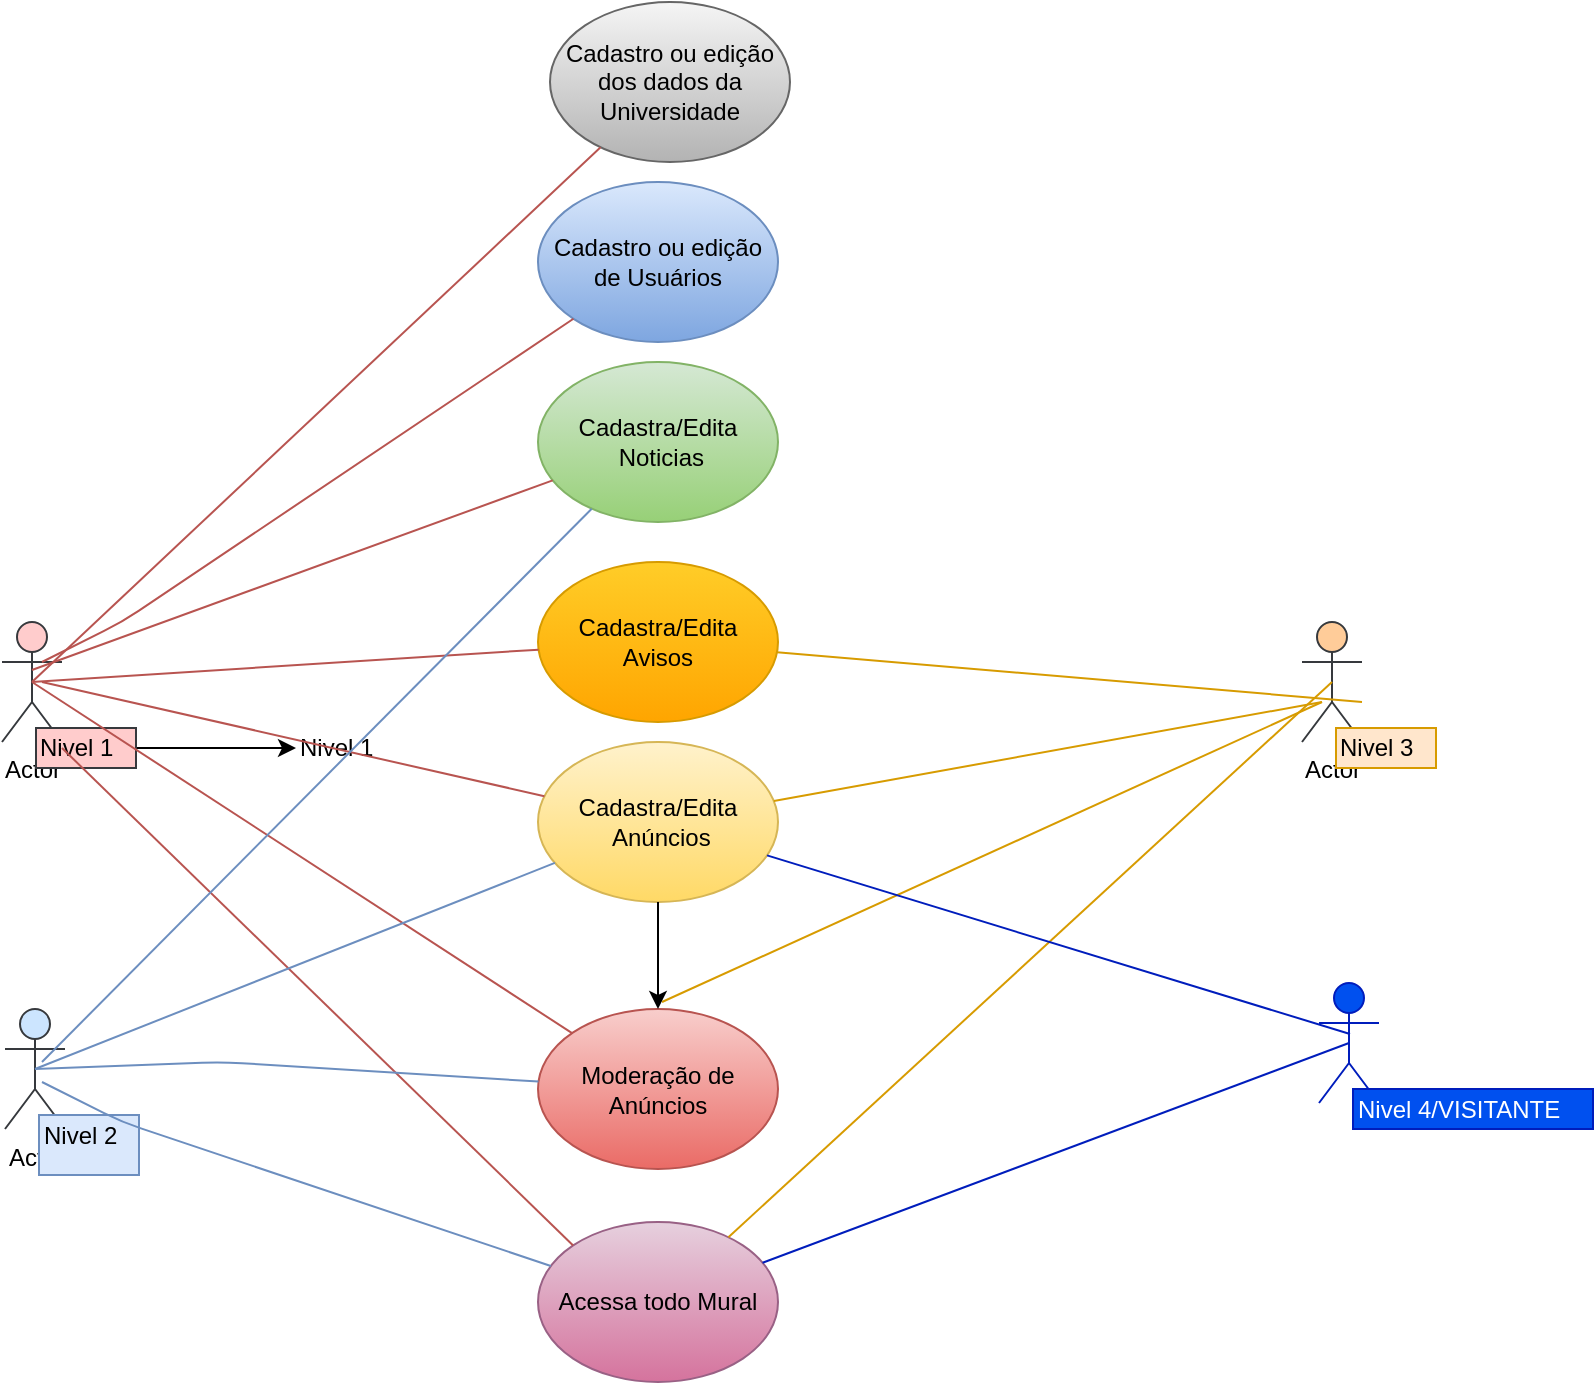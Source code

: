 <mxfile version="12.0.2" type="device" pages="1"><diagram name="Page-1" id="e7e014a7-5840-1c2e-5031-d8a46d1fe8dd"><mxGraphModel dx="928" dy="600" grid="1" gridSize="10" guides="1" tooltips="1" connect="1" arrows="1" fold="1" page="1" pageScale="1" pageWidth="1169" pageHeight="826" background="#ffffff" math="0" shadow="0"><root><mxCell id="0"/><mxCell id="1" parent="0"/><mxCell id="uCzABKuGwMvZBROoTV1M-41" value="Acessa todo Mural&lt;br&gt;" style="ellipse;whiteSpace=wrap;html=1;gradientColor=#d5739d;fillColor=#e6d0de;strokeColor=#996185;" vertex="1" parent="1"><mxGeometry x="518" y="690" width="120" height="80" as="geometry"/></mxCell><mxCell id="uCzABKuGwMvZBROoTV1M-42" value="Cadastra/Edita&lt;br&gt;&amp;nbsp;Noticias" style="ellipse;whiteSpace=wrap;html=1;gradientColor=#97d077;fillColor=#d5e8d4;strokeColor=#82b366;" vertex="1" parent="1"><mxGeometry x="518" y="260" width="120" height="80" as="geometry"/></mxCell><mxCell id="uCzABKuGwMvZBROoTV1M-44" value="Cadastra/Edita&lt;br&gt;Avisos" style="ellipse;whiteSpace=wrap;html=1;gradientColor=#ffa500;fillColor=#ffcd28;strokeColor=#d79b00;" vertex="1" parent="1"><mxGeometry x="518" y="360" width="120" height="80" as="geometry"/></mxCell><mxCell id="uCzABKuGwMvZBROoTV1M-45" value="Cadastro ou edição de Usuários" style="ellipse;whiteSpace=wrap;html=1;gradientColor=#7ea6e0;fillColor=#dae8fc;strokeColor=#6c8ebf;" vertex="1" parent="1"><mxGeometry x="518" y="170" width="120" height="80" as="geometry"/></mxCell><mxCell id="uCzABKuGwMvZBROoTV1M-46" value="Cadastra/Edita&lt;br&gt;&amp;nbsp;Anúncios" style="ellipse;whiteSpace=wrap;html=1;gradientColor=#ffd966;fillColor=#fff2cc;strokeColor=#d6b656;" vertex="1" parent="1"><mxGeometry x="518" y="450" width="120" height="80" as="geometry"/></mxCell><mxCell id="uCzABKuGwMvZBROoTV1M-49" value="Actor" style="shape=umlActor;verticalLabelPosition=bottom;labelBackgroundColor=#ffffff;verticalAlign=top;html=1;outlineConnect=0;fillColor=#ffcccc;strokeColor=#36393d;" vertex="1" parent="1"><mxGeometry x="250" y="390" width="30" height="60" as="geometry"/></mxCell><mxCell id="uCzABKuGwMvZBROoTV1M-87" value="" style="edgeStyle=orthogonalEdgeStyle;rounded=0;orthogonalLoop=1;jettySize=auto;html=1;" edge="1" parent="1" source="uCzABKuGwMvZBROoTV1M-50" target="uCzABKuGwMvZBROoTV1M-86"><mxGeometry relative="1" as="geometry"/></mxCell><mxCell id="uCzABKuGwMvZBROoTV1M-50" value="Nivel 1&lt;br&gt;" style="text;html=1;resizable=0;points=[];autosize=1;align=left;verticalAlign=top;spacingTop=-4;fillColor=#ffcccc;strokeColor=#36393d;" vertex="1" parent="1"><mxGeometry x="267" y="443" width="50" height="20" as="geometry"/></mxCell><mxCell id="uCzABKuGwMvZBROoTV1M-86" value="Nivel 1&lt;br&gt;" style="text;html=1;resizable=0;points=[];autosize=1;align=left;verticalAlign=top;spacingTop=-4;" vertex="1" parent="1"><mxGeometry x="397" y="443" width="50" height="20" as="geometry"/></mxCell><mxCell id="uCzABKuGwMvZBROoTV1M-54" value="Actor" style="shape=umlActor;verticalLabelPosition=bottom;labelBackgroundColor=#ffffff;verticalAlign=top;html=1;outlineConnect=0;fillColor=#cce5ff;strokeColor=#36393d;" vertex="1" parent="1"><mxGeometry x="251.5" y="583.5" width="30" height="60" as="geometry"/></mxCell><mxCell id="uCzABKuGwMvZBROoTV1M-55" value="Nivel 2&lt;br&gt;&lt;span style=&quot;font-family: &amp;#34;helvetica&amp;#34; , &amp;#34;arial&amp;#34; , sans-serif ; font-size: 0px&quot;&gt;%3CmxGraphModel%3E%3Croot%3E%3CmxCell%20id%3D%220%22%2F%3E%3CmxCell%20id%3D%221%22%20parent%3D%220%22%2F%3E%3CmxCell%20id%3D%222%22%20value%3D%22Actor%22%20style%3D%22shape%3DumlActor%3BverticalLabelPosition%3Dbottom%3BlabelBackgroundColor%3D%23ffffff%3BverticalAlign%3Dtop%3Bhtml%3D1%3BoutlineConnect%3D0%3B%22%20vertex%3D%221%22%20parent%3D%221%22%3E%3CmxGeometry%20x%3D%22250%22%20y%3D%22390%22%20width%3D%2230%22%20height%3D%2260%22%20as%3D%22geometry%22%2F%3E%3C%2FmxCell%3E%3CmxCell%20id%3D%223%22%20value%3D%22Nivel%201%26lt%3Bbr%26gt%3B%22%20style%3D%22text%3Bhtml%3D1%3Bresizable%3D0%3Bpoints%3D%5B%5D%3Bautosize%3D1%3Balign%3Dleft%3BverticalAlign%3Dtop%3BspacingTop%3D-4%3B%22%20vertex%3D%221%22%20parent%3D%221%22%3E%3CmxGeometry%20x%3D%22267%22%20y%3D%22443%22%20width%3D%2250%22%20height%3D%2220%22%20as%3D%22geometry%22%2F%3E%3C%2FmxCell%3E%3C%2Froot%3E%3C%2FmxGraphModel%3E&lt;/span&gt;" style="text;html=1;resizable=0;points=[];autosize=1;align=left;verticalAlign=top;spacingTop=-4;fillColor=#dae8fc;strokeColor=#6c8ebf;" vertex="1" parent="1"><mxGeometry x="268.5" y="636.5" width="50" height="30" as="geometry"/></mxCell><mxCell id="uCzABKuGwMvZBROoTV1M-56" value="Actor" style="shape=umlActor;verticalLabelPosition=bottom;labelBackgroundColor=#ffffff;verticalAlign=top;html=1;outlineConnect=0;fillColor=#ffcc99;strokeColor=#36393d;" vertex="1" parent="1"><mxGeometry x="900" y="390" width="30" height="60" as="geometry"/></mxCell><mxCell id="uCzABKuGwMvZBROoTV1M-57" value="Nivel 3&lt;br&gt;" style="text;html=1;resizable=0;points=[];autosize=1;align=left;verticalAlign=top;spacingTop=-4;fillColor=#ffe6cc;strokeColor=#d79b00;" vertex="1" parent="1"><mxGeometry x="917" y="443" width="50" height="20" as="geometry"/></mxCell><mxCell id="uCzABKuGwMvZBROoTV1M-60" value="Actor" style="shape=umlActor;verticalLabelPosition=bottom;labelBackgroundColor=#ffffff;verticalAlign=top;html=1;outlineConnect=0;fillColor=#0050ef;strokeColor=#001DBC;fontColor=#ffffff;" vertex="1" parent="1"><mxGeometry x="908.5" y="570.5" width="30" height="60" as="geometry"/></mxCell><mxCell id="uCzABKuGwMvZBROoTV1M-61" value="Nivel 4/VISITANTE&lt;br&gt;" style="text;html=1;resizable=0;points=[];autosize=1;align=left;verticalAlign=top;spacingTop=-4;fillColor=#0050ef;strokeColor=#001DBC;fontColor=#ffffff;" vertex="1" parent="1"><mxGeometry x="925.5" y="623.5" width="120" height="20" as="geometry"/></mxCell><mxCell id="uCzABKuGwMvZBROoTV1M-64" value="" style="endArrow=none;html=1;entryX=0;entryY=0;entryDx=0;entryDy=0;fillColor=#f8cecc;strokeColor=#b85450;" edge="1" parent="1" target="uCzABKuGwMvZBROoTV1M-41"><mxGeometry width="50" height="50" relative="1" as="geometry"><mxPoint x="280" y="453" as="sourcePoint"/><mxPoint x="330" y="403" as="targetPoint"/><Array as="points"/></mxGeometry></mxCell><mxCell id="uCzABKuGwMvZBROoTV1M-65" value="" style="endArrow=none;html=1;fillColor=#f8cecc;strokeColor=#b85450;" edge="1" parent="1" target="uCzABKuGwMvZBROoTV1M-45"><mxGeometry width="50" height="50" relative="1" as="geometry"><mxPoint x="270" y="410" as="sourcePoint"/><mxPoint x="360" y="413" as="targetPoint"/><Array as="points"><mxPoint x="310" y="390"/></Array></mxGeometry></mxCell><mxCell id="uCzABKuGwMvZBROoTV1M-66" value="" style="endArrow=none;html=1;fillColor=#f8cecc;strokeColor=#b85450;" edge="1" parent="1" target="uCzABKuGwMvZBROoTV1M-42"><mxGeometry width="50" height="50" relative="1" as="geometry"><mxPoint x="265" y="414" as="sourcePoint"/><mxPoint x="300" y="690" as="targetPoint"/></mxGeometry></mxCell><mxCell id="uCzABKuGwMvZBROoTV1M-67" value="" style="endArrow=none;html=1;fillColor=#f8cecc;strokeColor=#b85450;exitX=0.5;exitY=0.5;exitDx=0;exitDy=0;exitPerimeter=0;" edge="1" parent="1" source="uCzABKuGwMvZBROoTV1M-49" target="uCzABKuGwMvZBROoTV1M-44"><mxGeometry width="50" height="50" relative="1" as="geometry"><mxPoint x="270" y="440" as="sourcePoint"/><mxPoint x="300" y="690" as="targetPoint"/></mxGeometry></mxCell><mxCell id="uCzABKuGwMvZBROoTV1M-68" value="" style="endArrow=none;html=1;fillColor=#f8cecc;strokeColor=#b85450;" edge="1" parent="1" target="uCzABKuGwMvZBROoTV1M-46"><mxGeometry width="50" height="50" relative="1" as="geometry"><mxPoint x="270" y="420" as="sourcePoint"/><mxPoint x="300" y="690" as="targetPoint"/></mxGeometry></mxCell><mxCell id="uCzABKuGwMvZBROoTV1M-69" value="Cadastro ou edição dos dados da Universidade" style="ellipse;whiteSpace=wrap;html=1;gradientColor=#b3b3b3;fillColor=#f5f5f5;strokeColor=#666666;" vertex="1" parent="1"><mxGeometry x="524" y="80" width="120" height="80" as="geometry"/></mxCell><mxCell id="uCzABKuGwMvZBROoTV1M-70" value="" style="endArrow=none;html=1;entryX=0.5;entryY=0.5;entryDx=0;entryDy=0;entryPerimeter=0;fillColor=#f8cecc;strokeColor=#b85450;" edge="1" parent="1" source="uCzABKuGwMvZBROoTV1M-69" target="uCzABKuGwMvZBROoTV1M-49"><mxGeometry width="50" height="50" relative="1" as="geometry"><mxPoint x="250" y="740" as="sourcePoint"/><mxPoint x="300" y="690" as="targetPoint"/></mxGeometry></mxCell><mxCell id="uCzABKuGwMvZBROoTV1M-71" value="Moderação de Anúncios" style="ellipse;whiteSpace=wrap;html=1;gradientColor=#ea6b66;fillColor=#f8cecc;strokeColor=#b85450;" vertex="1" parent="1"><mxGeometry x="518" y="583.5" width="120" height="80" as="geometry"/></mxCell><mxCell id="uCzABKuGwMvZBROoTV1M-72" value="" style="endArrow=none;html=1;exitX=0.5;exitY=0.5;exitDx=0;exitDy=0;exitPerimeter=0;fillColor=#f8cecc;strokeColor=#b85450;" edge="1" parent="1" source="uCzABKuGwMvZBROoTV1M-49" target="uCzABKuGwMvZBROoTV1M-71"><mxGeometry width="50" height="50" relative="1" as="geometry"><mxPoint x="250" y="740" as="sourcePoint"/><mxPoint x="300" y="690" as="targetPoint"/></mxGeometry></mxCell><mxCell id="uCzABKuGwMvZBROoTV1M-73" value="" style="endArrow=none;html=1;fillColor=#dae8fc;strokeColor=#6c8ebf;" edge="1" parent="1" target="uCzABKuGwMvZBROoTV1M-42"><mxGeometry width="50" height="50" relative="1" as="geometry"><mxPoint x="270" y="610" as="sourcePoint"/><mxPoint x="300" y="690" as="targetPoint"/></mxGeometry></mxCell><mxCell id="uCzABKuGwMvZBROoTV1M-74" value="" style="endArrow=none;html=1;exitX=0.5;exitY=0.5;exitDx=0;exitDy=0;exitPerimeter=0;fillColor=#dae8fc;strokeColor=#6c8ebf;" edge="1" parent="1" source="uCzABKuGwMvZBROoTV1M-54" target="uCzABKuGwMvZBROoTV1M-71"><mxGeometry width="50" height="50" relative="1" as="geometry"><mxPoint x="250" y="740" as="sourcePoint"/><mxPoint x="300" y="690" as="targetPoint"/><Array as="points"><mxPoint x="360" y="610"/></Array></mxGeometry></mxCell><mxCell id="uCzABKuGwMvZBROoTV1M-75" value="" style="endArrow=none;html=1;exitX=0.5;exitY=0.5;exitDx=0;exitDy=0;exitPerimeter=0;fillColor=#dae8fc;strokeColor=#6c8ebf;" edge="1" parent="1" source="uCzABKuGwMvZBROoTV1M-54" target="uCzABKuGwMvZBROoTV1M-46"><mxGeometry width="50" height="50" relative="1" as="geometry"><mxPoint x="250" y="740" as="sourcePoint"/><mxPoint x="300" y="690" as="targetPoint"/></mxGeometry></mxCell><mxCell id="uCzABKuGwMvZBROoTV1M-76" value="" style="endArrow=none;html=1;fillColor=#dae8fc;strokeColor=#6c8ebf;" edge="1" parent="1" target="uCzABKuGwMvZBROoTV1M-41"><mxGeometry width="50" height="50" relative="1" as="geometry"><mxPoint x="270" y="620" as="sourcePoint"/><mxPoint x="300" y="690" as="targetPoint"/><Array as="points"><mxPoint x="310" y="640"/></Array></mxGeometry></mxCell><mxCell id="uCzABKuGwMvZBROoTV1M-77" value="" style="endArrow=none;html=1;fillColor=#ffe6cc;strokeColor=#d79b00;" edge="1" parent="1" source="uCzABKuGwMvZBROoTV1M-44"><mxGeometry width="50" height="50" relative="1" as="geometry"><mxPoint x="250" y="740" as="sourcePoint"/><mxPoint x="930" y="430" as="targetPoint"/></mxGeometry></mxCell><mxCell id="uCzABKuGwMvZBROoTV1M-78" value="" style="endArrow=none;html=1;fillColor=#ffe6cc;strokeColor=#d79b00;" edge="1" parent="1" source="uCzABKuGwMvZBROoTV1M-46"><mxGeometry width="50" height="50" relative="1" as="geometry"><mxPoint x="250" y="740" as="sourcePoint"/><mxPoint x="910" y="430" as="targetPoint"/></mxGeometry></mxCell><mxCell id="uCzABKuGwMvZBROoTV1M-79" value="" style="endArrow=none;html=1;fillColor=#ffe6cc;strokeColor=#d79b00;" edge="1" parent="1"><mxGeometry width="50" height="50" relative="1" as="geometry"><mxPoint x="580" y="580" as="sourcePoint"/><mxPoint x="910" y="430" as="targetPoint"/></mxGeometry></mxCell><mxCell id="uCzABKuGwMvZBROoTV1M-80" value="" style="endArrow=none;html=1;entryX=0.5;entryY=0.5;entryDx=0;entryDy=0;entryPerimeter=0;fillColor=#ffe6cc;strokeColor=#d79b00;" edge="1" parent="1" source="uCzABKuGwMvZBROoTV1M-41" target="uCzABKuGwMvZBROoTV1M-56"><mxGeometry width="50" height="50" relative="1" as="geometry"><mxPoint x="250" y="740" as="sourcePoint"/><mxPoint x="900" y="430" as="targetPoint"/></mxGeometry></mxCell><mxCell id="uCzABKuGwMvZBROoTV1M-81" value="" style="endArrow=none;html=1;exitX=0.5;exitY=0.5;exitDx=0;exitDy=0;exitPerimeter=0;fillColor=#0050ef;strokeColor=#001DBC;" edge="1" parent="1" source="uCzABKuGwMvZBROoTV1M-60" target="uCzABKuGwMvZBROoTV1M-41"><mxGeometry width="50" height="50" relative="1" as="geometry"><mxPoint x="910" y="610" as="sourcePoint"/><mxPoint x="300" y="690" as="targetPoint"/></mxGeometry></mxCell><mxCell id="uCzABKuGwMvZBROoTV1M-82" value="" style="endArrow=none;html=1;fillColor=#0050ef;strokeColor=#001DBC;" edge="1" parent="1" source="uCzABKuGwMvZBROoTV1M-46"><mxGeometry width="50" height="50" relative="1" as="geometry"><mxPoint x="250" y="740" as="sourcePoint"/><mxPoint x="924" y="596" as="targetPoint"/></mxGeometry></mxCell><mxCell id="uCzABKuGwMvZBROoTV1M-85" value="" style="endArrow=classic;html=1;" edge="1" parent="1" source="uCzABKuGwMvZBROoTV1M-46" target="uCzABKuGwMvZBROoTV1M-71"><mxGeometry width="50" height="50" relative="1" as="geometry"><mxPoint x="240" y="890" as="sourcePoint"/><mxPoint x="290" y="840" as="targetPoint"/></mxGeometry></mxCell></root></mxGraphModel></diagram></mxfile>